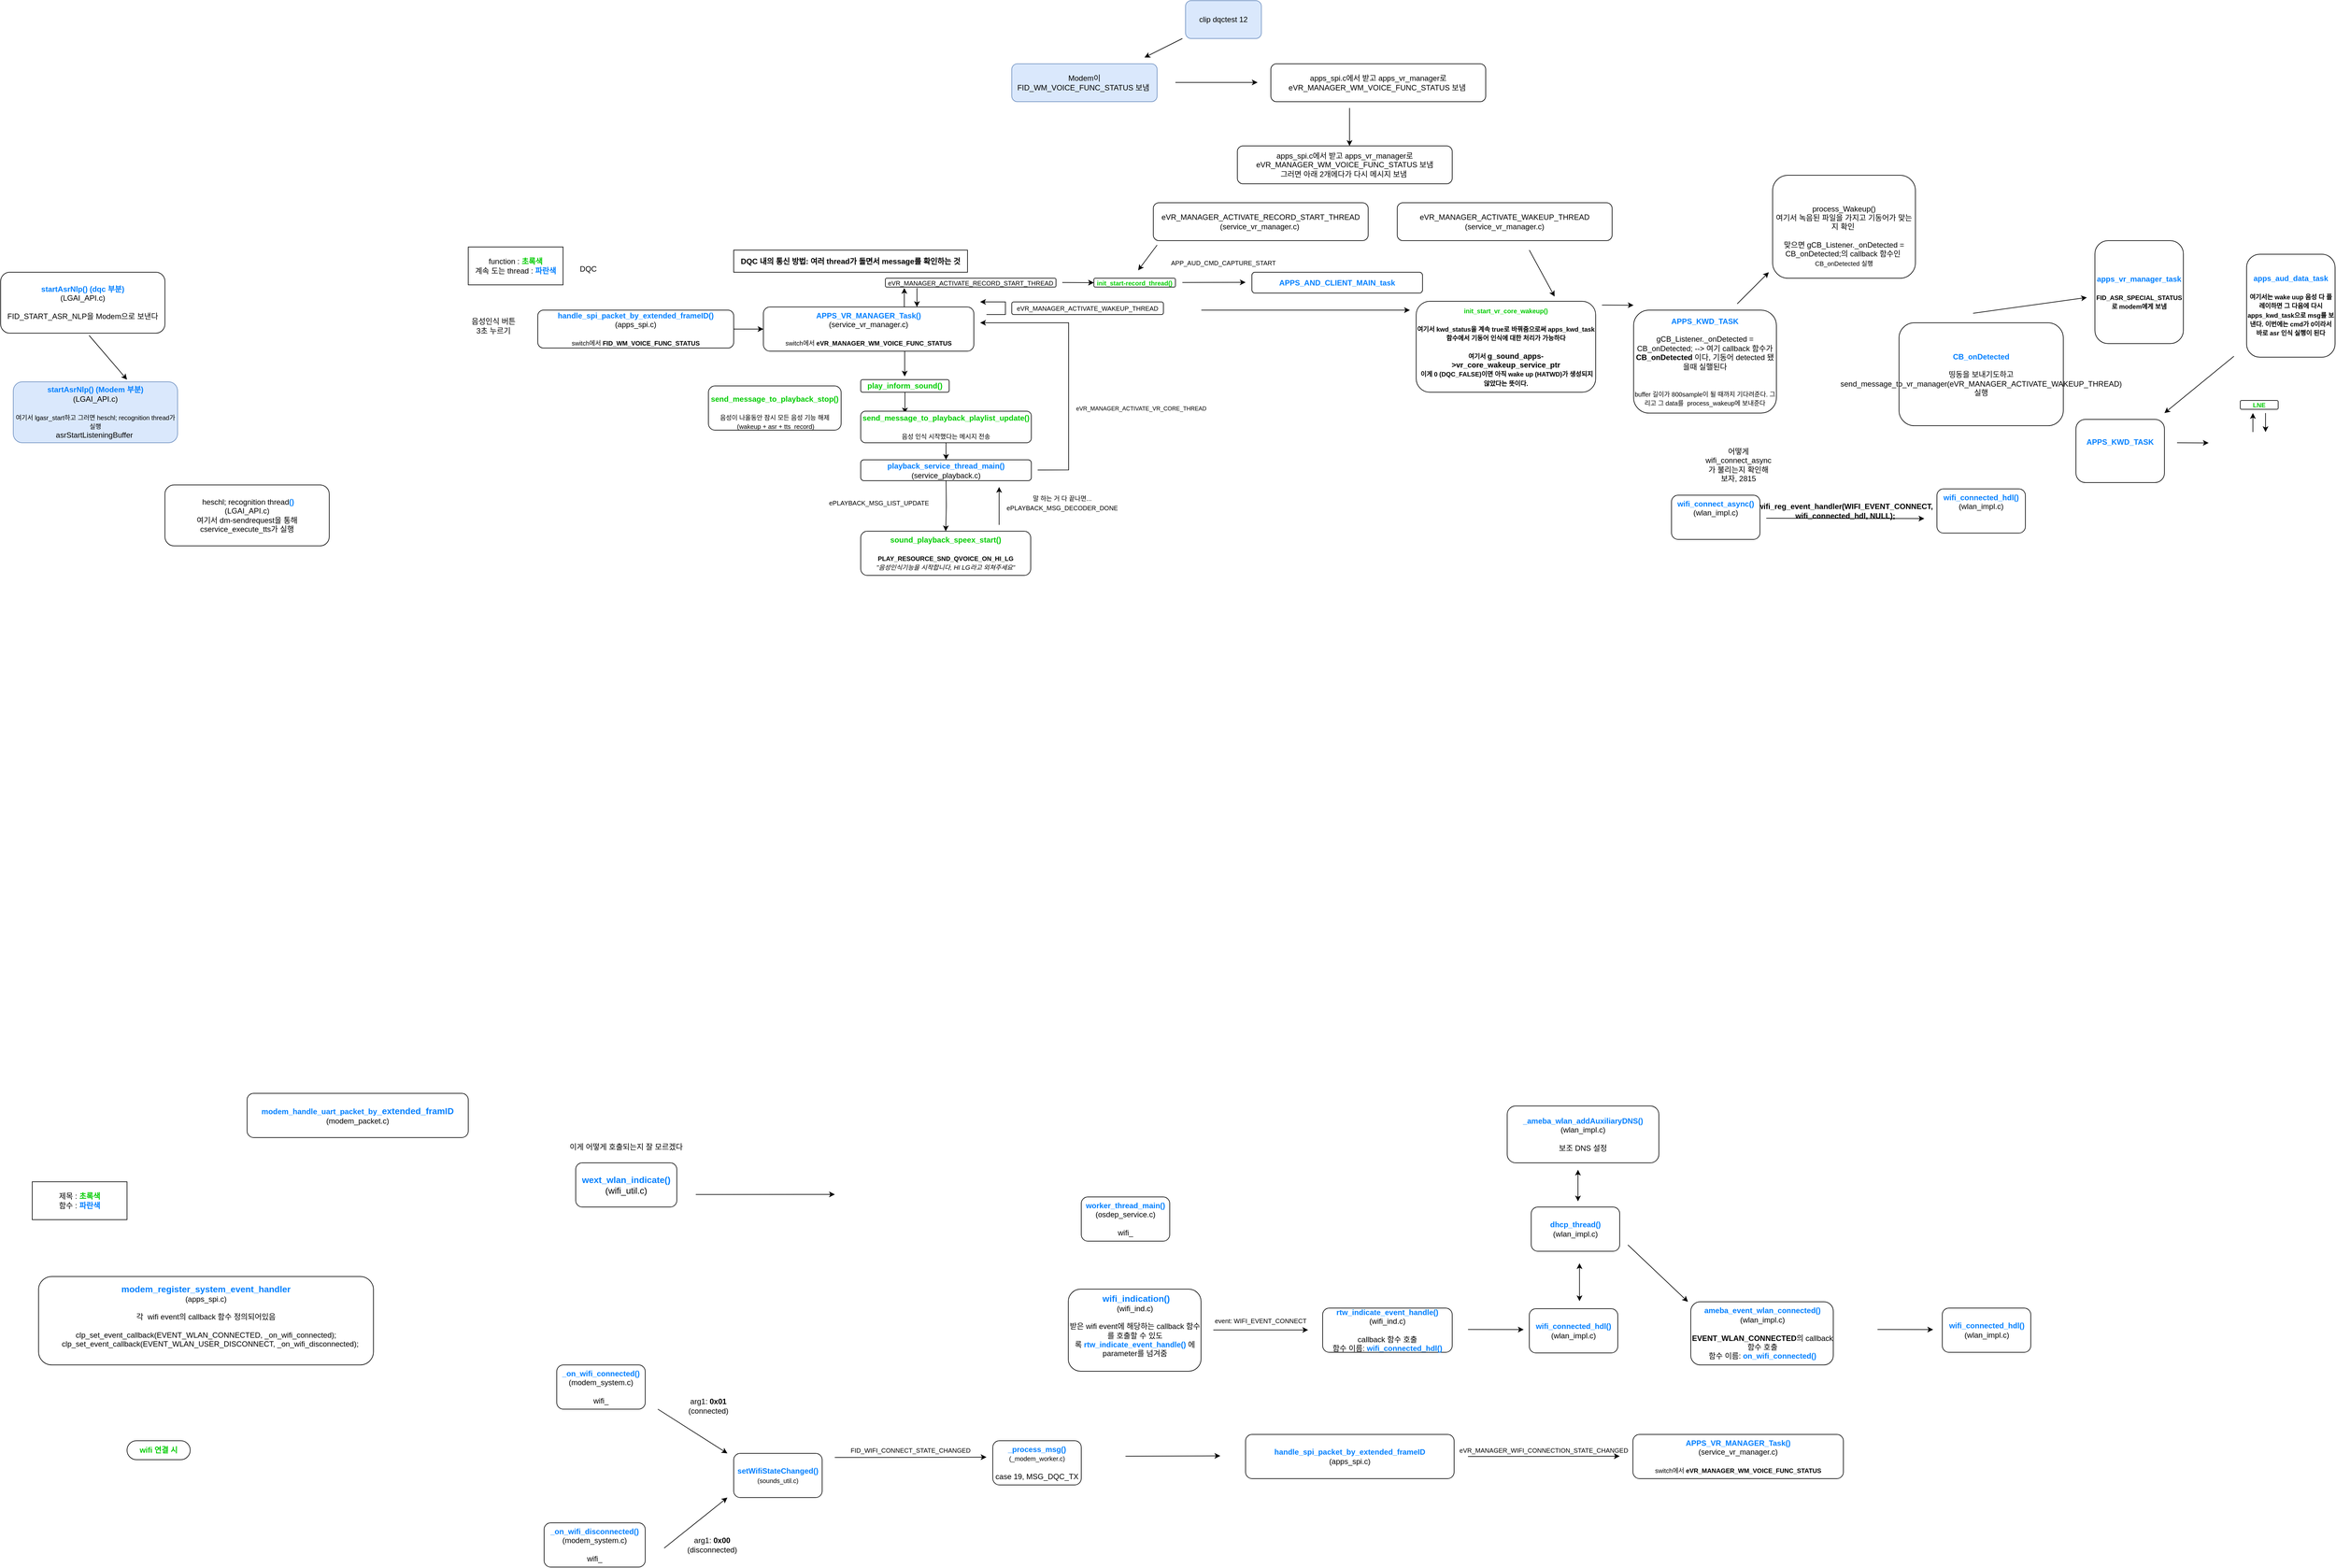 <mxfile version="21.3.7" type="github">
  <diagram name="페이지-1" id="b9ulTc4KV4PiuijPxStl">
    <mxGraphModel dx="2514" dy="2105" grid="1" gridSize="10" guides="1" tooltips="1" connect="1" arrows="1" fold="1" page="1" pageScale="1" pageWidth="827" pageHeight="1169" math="0" shadow="0">
      <root>
        <mxCell id="0" />
        <mxCell id="1" parent="0" />
        <mxCell id="nuSkMVnRBMjdluR059bn-1" value="음성인식 버튼 3초 누르기" style="text;html=1;strokeColor=none;fillColor=none;align=center;verticalAlign=middle;whiteSpace=wrap;rounded=0;" parent="1" vertex="1">
          <mxGeometry x="10" y="110" width="80" height="50" as="geometry" />
        </mxCell>
        <mxCell id="nuSkMVnRBMjdluR059bn-2" value="DQC" style="text;html=1;strokeColor=none;fillColor=none;align=center;verticalAlign=middle;whiteSpace=wrap;rounded=0;" parent="1" vertex="1">
          <mxGeometry x="160" y="20" width="80" height="50" as="geometry" />
        </mxCell>
        <mxCell id="nuSkMVnRBMjdluR059bn-6" value="" style="edgeStyle=orthogonalEdgeStyle;rounded=0;orthogonalLoop=1;jettySize=auto;html=1;" parent="1" source="nuSkMVnRBMjdluR059bn-3" target="nuSkMVnRBMjdluR059bn-4" edge="1">
          <mxGeometry relative="1" as="geometry" />
        </mxCell>
        <mxCell id="nuSkMVnRBMjdluR059bn-3" value="&lt;font style=&quot;&quot; color=&quot;#007fff&quot;&gt;&lt;b&gt;handle_spi_packet_by_extended_frameID()&lt;/b&gt;&lt;/font&gt;&lt;br&gt;(apps_spi.c)&lt;br&gt;&lt;br&gt;&lt;font style=&quot;font-size: 10px;&quot;&gt;switch에서&amp;nbsp;&lt;b&gt;FID_WM_VOICE_FUNC_STATUS&lt;/b&gt;&lt;/font&gt;" style="rounded=1;whiteSpace=wrap;html=1;" parent="1" vertex="1">
          <mxGeometry x="120" y="110" width="310" height="60" as="geometry" />
        </mxCell>
        <mxCell id="nuSkMVnRBMjdluR059bn-4" value="&lt;b&gt;&lt;font color=&quot;#007fff&quot;&gt;APPS_VR_MANAGER_Task()&lt;/font&gt;&lt;/b&gt;&lt;br&gt;(service_vr_manager.c)&lt;br&gt;&lt;br&gt;&lt;font style=&quot;font-size: 10px;&quot;&gt;switch에서 &lt;b&gt;eVR_MANAGER_WM_VOICE_FUNC_STATUS&lt;/b&gt;&lt;/font&gt;" style="rounded=1;whiteSpace=wrap;html=1;" parent="1" vertex="1">
          <mxGeometry x="477" y="105" width="333" height="70" as="geometry" />
        </mxCell>
        <mxCell id="nuSkMVnRBMjdluR059bn-12" value="&lt;b&gt;DQC 내의 통신 방법: 여러 thread가 돌면서 message를 확인하는 것&lt;/b&gt;" style="rounded=0;whiteSpace=wrap;html=1;" parent="1" vertex="1">
          <mxGeometry x="430" y="15" width="370" height="35" as="geometry" />
        </mxCell>
        <mxCell id="nuSkMVnRBMjdluR059bn-17" value="function : &lt;b style=&quot;color: rgb(0, 204, 0);&quot;&gt;초록색&lt;br&gt;&lt;/b&gt;계속 도는 thread :&lt;font color=&quot;#00cc00&quot;&gt; &lt;/font&gt;&lt;font color=&quot;#007fff&quot;&gt;&lt;b&gt;파란색&lt;/b&gt;&lt;/font&gt;" style="rounded=0;whiteSpace=wrap;html=1;" parent="1" vertex="1">
          <mxGeometry x="10" y="10" width="150" height="60" as="geometry" />
        </mxCell>
        <mxCell id="nuSkMVnRBMjdluR059bn-8" value="&lt;br&gt;&lt;b style=&quot;border-color: var(--border-color); color: rgb(0, 204, 0);&quot;&gt;&lt;font style=&quot;font-size: 12px;&quot;&gt;send_message_to_playback_stop()&lt;/font&gt;&lt;/b&gt;&lt;br&gt;&lt;font style=&quot;font-size: 10px;&quot;&gt;&lt;br&gt;음성이 나올동안 잠시 모든 음성 기능 해제&lt;br&gt;&amp;nbsp;(wakeup + asr + tts_record)&lt;/font&gt;" style="rounded=1;whiteSpace=wrap;html=1;" parent="1" vertex="1">
          <mxGeometry x="390" y="230" width="210" height="70" as="geometry" />
        </mxCell>
        <mxCell id="nuSkMVnRBMjdluR059bn-41" style="edgeStyle=orthogonalEdgeStyle;rounded=0;orthogonalLoop=1;jettySize=auto;html=1;entryX=0.259;entryY=0.068;entryDx=0;entryDy=0;entryPerimeter=0;" parent="1" source="nuSkMVnRBMjdluR059bn-26" target="nuSkMVnRBMjdluR059bn-28" edge="1">
          <mxGeometry relative="1" as="geometry" />
        </mxCell>
        <mxCell id="nuSkMVnRBMjdluR059bn-26" value="&lt;b&gt;&lt;font color=&quot;#00cc00&quot;&gt;play_inform_sound()&lt;br&gt;&lt;/font&gt;&lt;/b&gt;" style="rounded=1;whiteSpace=wrap;html=1;" parent="1" vertex="1">
          <mxGeometry x="631" y="220" width="140" height="20" as="geometry" />
        </mxCell>
        <mxCell id="nuSkMVnRBMjdluR059bn-42" style="edgeStyle=orthogonalEdgeStyle;rounded=0;orthogonalLoop=1;jettySize=auto;html=1;entryX=0.5;entryY=0;entryDx=0;entryDy=0;" parent="1" source="nuSkMVnRBMjdluR059bn-28" target="nuSkMVnRBMjdluR059bn-32" edge="1">
          <mxGeometry relative="1" as="geometry" />
        </mxCell>
        <mxCell id="nuSkMVnRBMjdluR059bn-28" value="&lt;b style=&quot;color: rgb(0, 204, 0);&quot;&gt;send_message_to_playback_playlist_update()&lt;/b&gt;&lt;br&gt;&lt;br&gt;&lt;font style=&quot;font-size: 10px;&quot;&gt;음성 인식 시작했다는 메시지 전송&lt;/font&gt;" style="rounded=1;whiteSpace=wrap;html=1;" parent="1" vertex="1">
          <mxGeometry x="631" y="270" width="270" height="50" as="geometry" />
        </mxCell>
        <mxCell id="nuSkMVnRBMjdluR059bn-43" style="edgeStyle=orthogonalEdgeStyle;rounded=0;orthogonalLoop=1;jettySize=auto;html=1;entryX=0.5;entryY=0;entryDx=0;entryDy=0;" parent="1" edge="1">
          <mxGeometry relative="1" as="geometry">
            <mxPoint x="766.034" y="380" as="sourcePoint" />
            <mxPoint x="765.5" y="460" as="targetPoint" />
          </mxGeometry>
        </mxCell>
        <mxCell id="nuSkMVnRBMjdluR059bn-32" value="&lt;b style=&quot;color: rgb(0, 127, 255);&quot;&gt;playback_service_thread_main()&lt;/b&gt;&lt;br&gt;(service_playback.c)" style="rounded=1;whiteSpace=wrap;html=1;" parent="1" vertex="1">
          <mxGeometry x="631" y="347" width="270" height="33" as="geometry" />
        </mxCell>
        <mxCell id="nuSkMVnRBMjdluR059bn-33" value="&lt;b style=&quot;color: rgb(0, 204, 0);&quot;&gt;sound_playback_speex_start()&lt;/b&gt;&lt;br&gt;&lt;br&gt;&lt;b&gt;&lt;font style=&quot;font-size: 10px;&quot;&gt;PLAY_RESOURCE_SND_QVOICE_ON_HI_LG&lt;/font&gt;&lt;/b&gt;&lt;br&gt;&lt;span style=&quot;font-size: 10px;&quot;&gt;&lt;i&gt;&quot;음성인식기능을 시작합니다, HI LG라고 외쳐주세요&quot;&lt;/i&gt;&lt;/span&gt;" style="rounded=1;whiteSpace=wrap;html=1;" parent="1" vertex="1">
          <mxGeometry x="631" y="460" width="269" height="70" as="geometry" />
        </mxCell>
        <mxCell id="nuSkMVnRBMjdluR059bn-44" value="" style="endArrow=classic;html=1;rounded=0;" parent="1" edge="1">
          <mxGeometry width="50" height="50" relative="1" as="geometry">
            <mxPoint x="700.58" y="175" as="sourcePoint" />
            <mxPoint x="700.58" y="215" as="targetPoint" />
          </mxGeometry>
        </mxCell>
        <mxCell id="VJRcujgouCOZJbLcKrj6-4" value="&lt;font style=&quot;font-size: 10px;&quot;&gt;ePLAYBACK_MSG_LIST_UPDATE&lt;/font&gt;" style="text;html=1;strokeColor=none;fillColor=none;align=center;verticalAlign=middle;whiteSpace=wrap;rounded=0;" vertex="1" parent="1">
          <mxGeometry x="560" y="400" width="200" height="30" as="geometry" />
        </mxCell>
        <mxCell id="VJRcujgouCOZJbLcKrj6-5" value="&lt;font style=&quot;font-size: 10px;&quot;&gt;말 하는 거 다 끝나면...&lt;br&gt;ePLAYBACK_MSG_DECODER_DONE&lt;/font&gt;" style="text;html=1;strokeColor=none;fillColor=none;align=center;verticalAlign=middle;whiteSpace=wrap;rounded=0;" vertex="1" parent="1">
          <mxGeometry x="850" y="400" width="200" height="30" as="geometry" />
        </mxCell>
        <mxCell id="VJRcujgouCOZJbLcKrj6-6" value="" style="endArrow=classic;html=1;rounded=0;" edge="1" parent="1">
          <mxGeometry width="50" height="50" relative="1" as="geometry">
            <mxPoint x="850" y="450" as="sourcePoint" />
            <mxPoint x="850" y="390" as="targetPoint" />
          </mxGeometry>
        </mxCell>
        <mxCell id="VJRcujgouCOZJbLcKrj6-7" value="" style="endArrow=classic;html=1;rounded=0;" edge="1" parent="1">
          <mxGeometry width="50" height="50" relative="1" as="geometry">
            <mxPoint x="911" y="363.16" as="sourcePoint" />
            <mxPoint x="820" y="130" as="targetPoint" />
            <Array as="points">
              <mxPoint x="960" y="363" />
              <mxPoint x="960" y="130" />
              <mxPoint x="930" y="130" />
            </Array>
          </mxGeometry>
        </mxCell>
        <mxCell id="VJRcujgouCOZJbLcKrj6-8" value="&lt;font style=&quot;font-size: 9px;&quot;&gt;eVR_MANAGER_ACTIVATE_VR_CORE_THREAD&lt;/font&gt;" style="text;html=1;strokeColor=none;fillColor=none;align=center;verticalAlign=middle;whiteSpace=wrap;rounded=0;" vertex="1" parent="1">
          <mxGeometry x="950" y="250" width="250" height="30" as="geometry" />
        </mxCell>
        <mxCell id="VJRcujgouCOZJbLcKrj6-10" value="" style="endArrow=classic;html=1;rounded=0;" edge="1" parent="1">
          <mxGeometry width="50" height="50" relative="1" as="geometry">
            <mxPoint x="830" y="117" as="sourcePoint" />
            <mxPoint x="820" y="97" as="targetPoint" />
            <Array as="points">
              <mxPoint x="860" y="117" />
              <mxPoint x="860" y="97" />
            </Array>
          </mxGeometry>
        </mxCell>
        <mxCell id="VJRcujgouCOZJbLcKrj6-12" value="&lt;font style=&quot;font-size: 10px;&quot;&gt;eVR_MANAGER_ACTIVATE_WAKEUP_THREAD&lt;/font&gt;" style="rounded=1;whiteSpace=wrap;html=1;" vertex="1" parent="1">
          <mxGeometry x="870" y="97" width="240" height="20" as="geometry" />
        </mxCell>
        <mxCell id="VJRcujgouCOZJbLcKrj6-13" value="&lt;font style=&quot;font-size: 10px;&quot;&gt;eVR_MANAGER_ACTIVATE_RECORD_START_THREAD&lt;/font&gt;" style="rounded=1;whiteSpace=wrap;html=1;" vertex="1" parent="1">
          <mxGeometry x="670" y="59.5" width="270" height="14" as="geometry" />
        </mxCell>
        <mxCell id="VJRcujgouCOZJbLcKrj6-16" value="&lt;font color=&quot;#007fff&quot;&gt;&lt;b&gt;APPS_AND_CLIENT_MAIN_task&lt;/b&gt;&lt;/font&gt;" style="rounded=1;whiteSpace=wrap;html=1;" vertex="1" parent="1">
          <mxGeometry x="1250" y="50" width="270" height="33" as="geometry" />
        </mxCell>
        <mxCell id="VJRcujgouCOZJbLcKrj6-18" value="&lt;font size=&quot;1&quot;&gt;APP_AUD_CMD_CAPTURE_START&lt;/font&gt;" style="text;html=1;strokeColor=none;fillColor=none;align=center;verticalAlign=middle;whiteSpace=wrap;rounded=0;" vertex="1" parent="1">
          <mxGeometry x="1080" y="20" width="250" height="30" as="geometry" />
        </mxCell>
        <mxCell id="VJRcujgouCOZJbLcKrj6-20" value="" style="endArrow=classic;html=1;rounded=0;" edge="1" parent="1">
          <mxGeometry width="50" height="50" relative="1" as="geometry">
            <mxPoint x="1140" y="66.26" as="sourcePoint" />
            <mxPoint x="1240" y="66" as="targetPoint" />
          </mxGeometry>
        </mxCell>
        <mxCell id="VJRcujgouCOZJbLcKrj6-21" value="&lt;span style=&quot;font-size: 10px;&quot;&gt;&lt;font color=&quot;#00cc00&quot;&gt;&lt;b&gt;init_start-record_thread()&lt;/b&gt;&lt;/font&gt;&lt;/span&gt;" style="rounded=1;whiteSpace=wrap;html=1;" vertex="1" parent="1">
          <mxGeometry x="1000" y="59.5" width="129" height="14" as="geometry" />
        </mxCell>
        <mxCell id="VJRcujgouCOZJbLcKrj6-22" value="" style="endArrow=classic;html=1;rounded=0;" edge="1" parent="1">
          <mxGeometry width="50" height="50" relative="1" as="geometry">
            <mxPoint x="950" y="66.26" as="sourcePoint" />
            <mxPoint x="1000" y="66.5" as="targetPoint" />
          </mxGeometry>
        </mxCell>
        <mxCell id="VJRcujgouCOZJbLcKrj6-23" value="&lt;font style=&quot;font-size: 10px; font-weight: bold;&quot; color=&quot;#00cc00&quot;&gt;init_start_vr_core_wakeup()&lt;/font&gt;&lt;br&gt;&lt;br&gt;&lt;b style=&quot;font-size: 10px;&quot;&gt;여기서 kwd_status을 계속 true로 바꿔줌으로써 apps_kwd_task 함수에서 기동어 인식에 대한 처리가 가능하다&lt;/b&gt;&lt;br&gt;&lt;br&gt;&lt;b style=&quot;font-size: 10px;&quot;&gt;여기서 &lt;/b&gt;&lt;b&gt;g_sound_apps-&amp;gt;vr_core_wakeup_service_ptr&lt;/b&gt;&lt;br&gt;&lt;b style=&quot;font-size: 10px;&quot;&gt;&amp;nbsp;이게 0 (DQC_FALSE)이면 아직 wake up (HATWD)가 생성되지 않았다는 뜻이다.&lt;/b&gt;" style="rounded=1;whiteSpace=wrap;html=1;" vertex="1" parent="1">
          <mxGeometry x="1510" y="96" width="284" height="144" as="geometry" />
        </mxCell>
        <mxCell id="VJRcujgouCOZJbLcKrj6-24" value="" style="endArrow=classic;html=1;rounded=0;" edge="1" parent="1">
          <mxGeometry width="50" height="50" relative="1" as="geometry">
            <mxPoint x="1170" y="110" as="sourcePoint" />
            <mxPoint x="1500" y="110" as="targetPoint" />
          </mxGeometry>
        </mxCell>
        <mxCell id="VJRcujgouCOZJbLcKrj6-27" value="" style="endArrow=classic;html=1;rounded=0;" edge="1" parent="1">
          <mxGeometry width="50" height="50" relative="1" as="geometry">
            <mxPoint x="1804" y="102" as="sourcePoint" />
            <mxPoint x="1854" y="102.24" as="targetPoint" />
          </mxGeometry>
        </mxCell>
        <mxCell id="VJRcujgouCOZJbLcKrj6-28" value="&lt;font style=&quot;&quot;&gt;&lt;b style=&quot;color: rgb(0, 127, 255);&quot;&gt;&lt;font style=&quot;font-size: 12px;&quot;&gt;APPS_KWD_TASK&lt;/font&gt;&lt;/b&gt;&lt;br&gt;&lt;br&gt;gCB_Listener._onDetected = CB_onDetected; --&amp;gt; 여기 callback 함수가 &lt;b&gt;CB_onDetected&lt;/b&gt; 이다, 기동어 detected 됐을때 실핼된다&lt;br&gt;&lt;br&gt;&lt;br&gt;&lt;span style=&quot;font-size: 10px;&quot;&gt;buffer 길이가 800sample이 될 때까지 기다려준다. 그리고 그 data를&amp;nbsp; process_wakeup에 보내준다&lt;/span&gt;&lt;br&gt;&lt;/font&gt;" style="rounded=1;whiteSpace=wrap;html=1;" vertex="1" parent="1">
          <mxGeometry x="1854" y="110" width="226" height="163" as="geometry" />
        </mxCell>
        <mxCell id="VJRcujgouCOZJbLcKrj6-29" value="&lt;div&gt;&lt;b&gt;&amp;nbsp; &amp;nbsp; wifi_reg_event_handler(WIFI_EVENT_CONNECT, wifi_connected_hdl, NULL);&lt;/b&gt;&lt;/div&gt;&lt;div&gt;&lt;br&gt;&lt;/div&gt;" style="text;html=1;strokeColor=none;fillColor=none;align=center;verticalAlign=middle;whiteSpace=wrap;rounded=0;" vertex="1" parent="1">
          <mxGeometry x="2074" y="403" width="230" height="50" as="geometry" />
        </mxCell>
        <mxCell id="VJRcujgouCOZJbLcKrj6-30" value="&lt;font style=&quot;&quot;&gt;&lt;b style=&quot;color: rgb(0, 127, 255);&quot;&gt;&lt;font style=&quot;font-size: 12px;&quot;&gt;APPS_KWD_TASK&lt;/font&gt;&lt;/b&gt;&lt;br&gt;&lt;br&gt;&lt;br&gt;&lt;/font&gt;" style="rounded=1;whiteSpace=wrap;html=1;" vertex="1" parent="1">
          <mxGeometry x="2554" y="283" width="140" height="100" as="geometry" />
        </mxCell>
        <mxCell id="VJRcujgouCOZJbLcKrj6-31" value="&lt;font size=&quot;1&quot; color=&quot;#00cc00&quot;&gt;&lt;b style=&quot;font-size: 12px;&quot;&gt;wifi 연결 시&lt;/b&gt;&lt;/font&gt;" style="rounded=1;whiteSpace=wrap;html=1;arcSize=50;" vertex="1" parent="1">
          <mxGeometry x="-530" y="1900" width="100" height="30" as="geometry" />
        </mxCell>
        <mxCell id="VJRcujgouCOZJbLcKrj6-32" value="" style="endArrow=classic;html=1;rounded=0;" edge="1" parent="1">
          <mxGeometry width="50" height="50" relative="1" as="geometry">
            <mxPoint x="2714" y="320" as="sourcePoint" />
            <mxPoint x="2764" y="320.24" as="targetPoint" />
          </mxGeometry>
        </mxCell>
        <mxCell id="VJRcujgouCOZJbLcKrj6-33" value="&lt;font color=&quot;#00cc00&quot;&gt;&lt;span style=&quot;font-size: 10px;&quot;&gt;&lt;b&gt;LNE&lt;/b&gt;&lt;/span&gt;&lt;/font&gt;" style="rounded=1;whiteSpace=wrap;html=1;" vertex="1" parent="1">
          <mxGeometry x="2814" y="253" width="60" height="14" as="geometry" />
        </mxCell>
        <mxCell id="VJRcujgouCOZJbLcKrj6-34" value="" style="endArrow=classic;html=1;rounded=0;" edge="1" parent="1">
          <mxGeometry width="50" height="50" relative="1" as="geometry">
            <mxPoint x="2834" y="303" as="sourcePoint" />
            <mxPoint x="2834" y="273" as="targetPoint" />
          </mxGeometry>
        </mxCell>
        <mxCell id="VJRcujgouCOZJbLcKrj6-35" value="" style="endArrow=classic;html=1;rounded=0;" edge="1" parent="1">
          <mxGeometry width="50" height="50" relative="1" as="geometry">
            <mxPoint x="2854" y="273" as="sourcePoint" />
            <mxPoint x="2854" y="303" as="targetPoint" />
          </mxGeometry>
        </mxCell>
        <mxCell id="VJRcujgouCOZJbLcKrj6-36" value="" style="endArrow=classic;html=1;rounded=0;" edge="1" parent="1">
          <mxGeometry width="50" height="50" relative="1" as="geometry">
            <mxPoint x="700" y="105" as="sourcePoint" />
            <mxPoint x="700" y="75" as="targetPoint" />
          </mxGeometry>
        </mxCell>
        <mxCell id="VJRcujgouCOZJbLcKrj6-37" value="" style="endArrow=classic;html=1;rounded=0;" edge="1" parent="1">
          <mxGeometry width="50" height="50" relative="1" as="geometry">
            <mxPoint x="720" y="75" as="sourcePoint" />
            <mxPoint x="720" y="105" as="targetPoint" />
          </mxGeometry>
        </mxCell>
        <mxCell id="VJRcujgouCOZJbLcKrj6-39" value="&lt;font style=&quot;&quot;&gt;&lt;font color=&quot;#007fff&quot;&gt;&lt;b&gt;setWifiStateChanged()&lt;br&gt;&lt;/b&gt;&lt;/font&gt;&lt;font style=&quot;font-size: 10px;&quot;&gt;(sounds_util.c)&lt;/font&gt;&lt;br&gt;&lt;/font&gt;" style="rounded=1;whiteSpace=wrap;html=1;" vertex="1" parent="1">
          <mxGeometry x="430" y="1920" width="140" height="70" as="geometry" />
        </mxCell>
        <mxCell id="VJRcujgouCOZJbLcKrj6-40" value="&lt;font style=&quot;&quot;&gt;&lt;b style=&quot;color: rgb(0, 127, 255);&quot;&gt;handle_spi_packet_by_extended_frameID&lt;/b&gt;&lt;br&gt;(apps_spi.c)&lt;br&gt;&lt;/font&gt;" style="rounded=1;whiteSpace=wrap;html=1;" vertex="1" parent="1">
          <mxGeometry x="1240" y="1890" width="330" height="70" as="geometry" />
        </mxCell>
        <mxCell id="VJRcujgouCOZJbLcKrj6-41" value="" style="endArrow=classic;html=1;rounded=0;" edge="1" parent="1">
          <mxGeometry width="50" height="50" relative="1" as="geometry">
            <mxPoint x="590" y="1926.5" as="sourcePoint" />
            <mxPoint x="830" y="1926" as="targetPoint" />
          </mxGeometry>
        </mxCell>
        <mxCell id="VJRcujgouCOZJbLcKrj6-42" value="&lt;font style=&quot;font-size: 10px;&quot;&gt;FID_WIFI_CONNECT_STATE_CHANGED&lt;/font&gt;" style="text;html=1;strokeColor=none;fillColor=none;align=center;verticalAlign=middle;whiteSpace=wrap;rounded=0;" vertex="1" parent="1">
          <mxGeometry x="610" y="1900" width="200" height="30" as="geometry" />
        </mxCell>
        <mxCell id="VJRcujgouCOZJbLcKrj6-43" value="&lt;b&gt;&lt;font color=&quot;#007fff&quot;&gt;APPS_VR_MANAGER_Task()&lt;/font&gt;&lt;/b&gt;&lt;br&gt;(service_vr_manager.c)&lt;br&gt;&lt;br&gt;&lt;font style=&quot;font-size: 10px;&quot;&gt;switch에서 &lt;b&gt;eVR_MANAGER_WM_VOICE_FUNC_STATUS&lt;/b&gt;&lt;/font&gt;" style="rounded=1;whiteSpace=wrap;html=1;" vertex="1" parent="1">
          <mxGeometry x="1853" y="1890" width="333" height="70" as="geometry" />
        </mxCell>
        <mxCell id="VJRcujgouCOZJbLcKrj6-44" value="" style="endArrow=classic;html=1;rounded=0;" edge="1" parent="1">
          <mxGeometry width="50" height="50" relative="1" as="geometry">
            <mxPoint x="1592" y="1925" as="sourcePoint" />
            <mxPoint x="1832" y="1924.5" as="targetPoint" />
          </mxGeometry>
        </mxCell>
        <mxCell id="VJRcujgouCOZJbLcKrj6-45" value="&lt;font style=&quot;font-size: 10px;&quot;&gt;eVR_MANAGER_WIFI_CONNECTION_STATE_CHANGED&lt;/font&gt;" style="text;html=1;strokeColor=none;fillColor=none;align=center;verticalAlign=middle;whiteSpace=wrap;rounded=0;" vertex="1" parent="1">
          <mxGeometry x="1612" y="1900" width="200" height="30" as="geometry" />
        </mxCell>
        <mxCell id="VJRcujgouCOZJbLcKrj6-46" value="&lt;font style=&quot;&quot;&gt;&lt;font style=&quot;&quot;&gt;&lt;font color=&quot;#007fff&quot;&gt;&lt;b&gt;modem_handle_uart_packet_by&lt;/b&gt;&lt;/font&gt;&lt;span style=&quot;color: rgb(0, 127, 255); font-size: 14px;&quot;&gt;&lt;b&gt;_extended_framID&lt;/b&gt;&lt;/span&gt;&lt;/font&gt;&lt;br&gt;(modem_packet.c)&lt;br&gt;&lt;/font&gt;" style="rounded=1;whiteSpace=wrap;html=1;" vertex="1" parent="1">
          <mxGeometry x="-340" y="1350" width="350" height="70" as="geometry" />
        </mxCell>
        <mxCell id="VJRcujgouCOZJbLcKrj6-47" value="" style="endArrow=classic;html=1;rounded=0;" edge="1" parent="1">
          <mxGeometry width="50" height="50" relative="1" as="geometry">
            <mxPoint x="370" y="1510.08" as="sourcePoint" />
            <mxPoint x="590" y="1510" as="targetPoint" />
          </mxGeometry>
        </mxCell>
        <mxCell id="VJRcujgouCOZJbLcKrj6-48" value="&lt;font style=&quot;font-size: 12px;&quot;&gt;&lt;font style=&quot;font-size: 14px;&quot; color=&quot;#007fff&quot;&gt;&lt;b&gt;&amp;nbsp;wifi_indication()&lt;/b&gt;&lt;/font&gt;&lt;br&gt;(wifi_ind.c)&lt;br&gt;&lt;br&gt;받은 wifi event에 해당하는 callback 함수를 호출할 수 있도록&amp;nbsp;&lt;b style=&quot;border-color: var(--border-color); color: rgb(0, 127, 255);&quot;&gt;rtw_indicate_event_handle() &lt;/b&gt;&lt;span style=&quot;border-color: var(--border-color);&quot;&gt;에 parameter를 넘겨줌&lt;/span&gt;&lt;br&gt;&amp;nbsp;&lt;br&gt;&lt;/font&gt;" style="rounded=1;whiteSpace=wrap;html=1;" vertex="1" parent="1">
          <mxGeometry x="959.5" y="1660" width="210" height="130" as="geometry" />
        </mxCell>
        <mxCell id="VJRcujgouCOZJbLcKrj6-51" value="&lt;font style=&quot;&quot;&gt;&lt;font color=&quot;#007fff&quot;&gt;&lt;b&gt;worker_thread_main()&lt;/b&gt;&lt;/font&gt;&lt;br&gt;(osdep_service.c)&lt;br&gt;&lt;br&gt;wifi_&lt;br&gt;&lt;/font&gt;" style="rounded=1;whiteSpace=wrap;html=1;" vertex="1" parent="1">
          <mxGeometry x="980" y="1514" width="140" height="70" as="geometry" />
        </mxCell>
        <mxCell id="VJRcujgouCOZJbLcKrj6-52" value="&lt;font style=&quot;&quot;&gt;&lt;font color=&quot;#007fff&quot;&gt;&lt;b&gt;rtw_indicate_event_handle()&lt;/b&gt;&lt;/font&gt;&lt;br&gt;(wifi_ind.c)&lt;br&gt;&lt;br&gt;callback 함수 호출&lt;br&gt;함수 이름:&amp;nbsp;&lt;b style=&quot;border-color: var(--border-color); color: rgb(0, 127, 255);&quot;&gt;wifi_connected_hdl()&lt;/b&gt;&lt;br&gt;&lt;/font&gt;" style="rounded=1;whiteSpace=wrap;html=1;" vertex="1" parent="1">
          <mxGeometry x="1362" y="1690" width="205" height="70" as="geometry" />
        </mxCell>
        <mxCell id="VJRcujgouCOZJbLcKrj6-53" value="&lt;font style=&quot;&quot;&gt;&lt;font color=&quot;#007fff&quot;&gt;&lt;b&gt;_on_wifi_connected()&lt;/b&gt;&lt;/font&gt;&lt;br&gt;(modem_system.c)&lt;br&gt;&lt;br&gt;wifi_&lt;br&gt;&lt;/font&gt;" style="rounded=1;whiteSpace=wrap;html=1;" vertex="1" parent="1">
          <mxGeometry x="150" y="1780" width="140" height="70" as="geometry" />
        </mxCell>
        <mxCell id="VJRcujgouCOZJbLcKrj6-54" value="" style="endArrow=classic;html=1;rounded=0;" edge="1" parent="1">
          <mxGeometry width="50" height="50" relative="1" as="geometry">
            <mxPoint x="310" y="1850" as="sourcePoint" />
            <mxPoint x="420" y="1920" as="targetPoint" />
          </mxGeometry>
        </mxCell>
        <mxCell id="VJRcujgouCOZJbLcKrj6-55" value="arg1: &lt;b&gt;0x01&lt;/b&gt;&lt;br&gt;(connected)" style="text;html=1;strokeColor=none;fillColor=none;align=center;verticalAlign=middle;whiteSpace=wrap;rounded=0;" vertex="1" parent="1">
          <mxGeometry x="350" y="1820" width="80" height="50" as="geometry" />
        </mxCell>
        <mxCell id="VJRcujgouCOZJbLcKrj6-56" value="&lt;font style=&quot;&quot;&gt;&lt;font color=&quot;#007fff&quot; style=&quot;&quot;&gt;&lt;b&gt;_process_msg()&lt;br&gt;&lt;/b&gt;&lt;/font&gt;&lt;font style=&quot;font-size: 10px;&quot;&gt;(_modem_worker.c)&lt;br&gt;&lt;/font&gt;&lt;br&gt;case 19, MSG_DQC_TX&lt;br&gt;&lt;/font&gt;" style="rounded=1;whiteSpace=wrap;html=1;" vertex="1" parent="1">
          <mxGeometry x="840" y="1900" width="140" height="70" as="geometry" />
        </mxCell>
        <mxCell id="VJRcujgouCOZJbLcKrj6-57" value="" style="endArrow=classic;html=1;rounded=0;" edge="1" parent="1">
          <mxGeometry width="50" height="50" relative="1" as="geometry">
            <mxPoint x="1050" y="1924.5" as="sourcePoint" />
            <mxPoint x="1200" y="1924" as="targetPoint" />
          </mxGeometry>
        </mxCell>
        <mxCell id="VJRcujgouCOZJbLcKrj6-58" value="&lt;font style=&quot;&quot;&gt;&lt;font color=&quot;#007fff&quot;&gt;&lt;b&gt;&lt;br&gt;&lt;font style=&quot;font-size: 14px;&quot;&gt;modem_register_system_event_handler&lt;/font&gt;&lt;br&gt;&lt;/b&gt;&lt;/font&gt;(apps_spi.c)&lt;br&gt;&lt;br&gt;각&amp;nbsp; wifi event의 callback 함수 정의되어있음&lt;br&gt;&lt;br&gt;clp_set_event_callback(EVENT_WLAN_CONNECTED, _on_wifi_connected);&lt;br&gt;&lt;div&gt;&amp;nbsp; &amp;nbsp; clp_set_event_callback(EVENT_WLAN_USER_DISCONNECT, _on_wifi_disconnected);&lt;/div&gt;&lt;div&gt;&lt;br&gt;&lt;/div&gt;&lt;br&gt;&lt;/font&gt;" style="rounded=1;whiteSpace=wrap;html=1;" vertex="1" parent="1">
          <mxGeometry x="-670" y="1640" width="530" height="140" as="geometry" />
        </mxCell>
        <mxCell id="VJRcujgouCOZJbLcKrj6-61" value="&lt;font style=&quot;&quot;&gt;&lt;font color=&quot;#007fff&quot;&gt;&lt;b&gt;wifi_connect_async()&lt;/b&gt;&lt;/font&gt;(wlan_impl.c)&lt;br&gt;&lt;br&gt;&lt;br&gt;&lt;/font&gt;" style="rounded=1;whiteSpace=wrap;html=1;" vertex="1" parent="1">
          <mxGeometry x="1914" y="403" width="140" height="70" as="geometry" />
        </mxCell>
        <mxCell id="VJRcujgouCOZJbLcKrj6-62" value="" style="endArrow=classic;html=1;rounded=0;" edge="1" parent="1">
          <mxGeometry width="50" height="50" relative="1" as="geometry">
            <mxPoint x="2064" y="439.5" as="sourcePoint" />
            <mxPoint x="2314" y="440" as="targetPoint" />
          </mxGeometry>
        </mxCell>
        <mxCell id="VJRcujgouCOZJbLcKrj6-63" value="&lt;font style=&quot;&quot;&gt;&lt;font color=&quot;#007fff&quot;&gt;&lt;b&gt;wifi_connected_hdl()&lt;/b&gt;&lt;/font&gt;(wlan_impl.c)&lt;br&gt;&lt;br&gt;&lt;br&gt;&lt;/font&gt;" style="rounded=1;whiteSpace=wrap;html=1;" vertex="1" parent="1">
          <mxGeometry x="2334" y="393" width="140" height="70" as="geometry" />
        </mxCell>
        <mxCell id="VJRcujgouCOZJbLcKrj6-65" value="&lt;font style=&quot;&quot;&gt;&lt;font color=&quot;#007fff&quot;&gt;&lt;b&gt;dhcp_thread()&lt;/b&gt;&lt;/font&gt;(wlan_impl.c)&lt;br&gt;&lt;/font&gt;" style="rounded=1;whiteSpace=wrap;html=1;" vertex="1" parent="1">
          <mxGeometry x="1692" y="1530" width="140" height="70" as="geometry" />
        </mxCell>
        <mxCell id="VJRcujgouCOZJbLcKrj6-67" value="&lt;font style=&quot;&quot;&gt;&lt;font color=&quot;#007fff&quot;&gt;&lt;b&gt;_ameba_wlan_addAuxiliaryDNS()&lt;/b&gt;&lt;/font&gt;(wlan_impl.c)&lt;br&gt;&lt;br&gt;보조 DNS 설정&lt;br&gt;&lt;/font&gt;" style="rounded=1;whiteSpace=wrap;html=1;" vertex="1" parent="1">
          <mxGeometry x="1654" y="1370" width="240" height="90" as="geometry" />
        </mxCell>
        <mxCell id="VJRcujgouCOZJbLcKrj6-69" value="" style="endArrow=classic;startArrow=classic;html=1;rounded=0;" edge="1" parent="1">
          <mxGeometry width="50" height="50" relative="1" as="geometry">
            <mxPoint x="1766" y="1521" as="sourcePoint" />
            <mxPoint x="1766" y="1471" as="targetPoint" />
          </mxGeometry>
        </mxCell>
        <mxCell id="VJRcujgouCOZJbLcKrj6-70" value="&lt;span style=&quot;font-size: 10px;&quot;&gt;event: WIFI_EVENT_CONNECT&lt;/span&gt;" style="text;html=1;strokeColor=none;fillColor=none;align=center;verticalAlign=middle;whiteSpace=wrap;rounded=0;" vertex="1" parent="1">
          <mxGeometry x="1189" y="1695" width="150" height="30" as="geometry" />
        </mxCell>
        <mxCell id="VJRcujgouCOZJbLcKrj6-73" value="어떻게 wifi_connect_async 가 불리는지 확인해보자, 2815" style="text;html=1;strokeColor=none;fillColor=none;align=center;verticalAlign=middle;whiteSpace=wrap;rounded=0;" vertex="1" parent="1">
          <mxGeometry x="1990" y="340" width="60" height="30" as="geometry" />
        </mxCell>
        <mxCell id="VJRcujgouCOZJbLcKrj6-74" value="&lt;font style=&quot;font-size: 14px;&quot;&gt;&lt;font style=&quot;font-size: 14px;&quot; color=&quot;#007fff&quot;&gt;&lt;b&gt;wext_wlan_indicate()&lt;/b&gt;&lt;/font&gt;&lt;br&gt;(wifi_util.c)&lt;br&gt;&lt;/font&gt;" style="rounded=1;whiteSpace=wrap;html=1;" vertex="1" parent="1">
          <mxGeometry x="180" y="1460" width="160" height="70" as="geometry" />
        </mxCell>
        <mxCell id="VJRcujgouCOZJbLcKrj6-76" value="&lt;font style=&quot;&quot;&gt;&lt;font color=&quot;#007fff&quot;&gt;&lt;b&gt;_on_wifi_disconnected()&lt;/b&gt;&lt;/font&gt;&lt;br&gt;(modem_system.c)&lt;br&gt;&lt;br&gt;wifi_&lt;br&gt;&lt;/font&gt;" style="rounded=1;whiteSpace=wrap;html=1;" vertex="1" parent="1">
          <mxGeometry x="130" y="2030" width="160" height="70" as="geometry" />
        </mxCell>
        <mxCell id="VJRcujgouCOZJbLcKrj6-80" value="" style="endArrow=classic;html=1;rounded=0;" edge="1" parent="1">
          <mxGeometry width="50" height="50" relative="1" as="geometry">
            <mxPoint x="320" y="2070" as="sourcePoint" />
            <mxPoint x="420" y="1990" as="targetPoint" />
          </mxGeometry>
        </mxCell>
        <mxCell id="VJRcujgouCOZJbLcKrj6-82" value="arg1: &lt;b&gt;0x00&lt;/b&gt;&lt;br&gt;(disconnected)" style="text;html=1;strokeColor=none;fillColor=none;align=center;verticalAlign=middle;whiteSpace=wrap;rounded=0;" vertex="1" parent="1">
          <mxGeometry x="356" y="2040" width="80" height="50" as="geometry" />
        </mxCell>
        <mxCell id="VJRcujgouCOZJbLcKrj6-86" value="" style="endArrow=classic;html=1;rounded=0;" edge="1" parent="1">
          <mxGeometry width="50" height="50" relative="1" as="geometry">
            <mxPoint x="1189" y="1724.58" as="sourcePoint" />
            <mxPoint x="1339" y="1724.58" as="targetPoint" />
          </mxGeometry>
        </mxCell>
        <mxCell id="VJRcujgouCOZJbLcKrj6-87" value="제목 : &lt;b style=&quot;color: rgb(0, 204, 0);&quot;&gt;초록색&lt;br&gt;&lt;/b&gt;함수 :&lt;font color=&quot;#00cc00&quot;&gt; &lt;/font&gt;&lt;font color=&quot;#007fff&quot;&gt;&lt;b&gt;파란색&lt;/b&gt;&lt;/font&gt;" style="rounded=0;whiteSpace=wrap;html=1;" vertex="1" parent="1">
          <mxGeometry x="-680" y="1490" width="150" height="60" as="geometry" />
        </mxCell>
        <mxCell id="VJRcujgouCOZJbLcKrj6-88" value="&lt;font style=&quot;&quot;&gt;&lt;font color=&quot;#007fff&quot;&gt;&lt;b&gt;wifi_connected_hdl()&lt;/b&gt;&lt;/font&gt;(wlan_impl.c)&lt;br&gt;&lt;/font&gt;" style="rounded=1;whiteSpace=wrap;html=1;" vertex="1" parent="1">
          <mxGeometry x="1689" y="1691" width="140" height="70" as="geometry" />
        </mxCell>
        <mxCell id="VJRcujgouCOZJbLcKrj6-89" value="" style="endArrow=classic;startArrow=classic;html=1;rounded=0;" edge="1" parent="1">
          <mxGeometry width="50" height="50" relative="1" as="geometry">
            <mxPoint x="1768.41" y="1679" as="sourcePoint" />
            <mxPoint x="1768.41" y="1619" as="targetPoint" />
          </mxGeometry>
        </mxCell>
        <mxCell id="VJRcujgouCOZJbLcKrj6-90" value="" style="endArrow=classic;html=1;rounded=0;" edge="1" parent="1">
          <mxGeometry width="50" height="50" relative="1" as="geometry">
            <mxPoint x="1592" y="1723.82" as="sourcePoint" />
            <mxPoint x="1680" y="1724" as="targetPoint" />
          </mxGeometry>
        </mxCell>
        <mxCell id="VJRcujgouCOZJbLcKrj6-91" value="" style="endArrow=classic;html=1;rounded=0;" edge="1" parent="1">
          <mxGeometry width="50" height="50" relative="1" as="geometry">
            <mxPoint x="1845" y="1590" as="sourcePoint" />
            <mxPoint x="1940" y="1680" as="targetPoint" />
          </mxGeometry>
        </mxCell>
        <mxCell id="VJRcujgouCOZJbLcKrj6-93" value="&lt;font style=&quot;&quot;&gt;&lt;font color=&quot;#007fff&quot;&gt;&lt;b&gt;ameba_event_wlan_connected()&lt;/b&gt;&lt;/font&gt;(wlan_impl.c)&lt;br&gt;&lt;br&gt;&lt;b&gt;EVENT_WLAN_CONNECTED&lt;/b&gt;의 callback 함수 호출&lt;br&gt;함수 이름: &lt;b&gt;&lt;font color=&quot;#007fff&quot;&gt;on_wifi_connected()&lt;/font&gt;&lt;/b&gt;&lt;br&gt;&lt;/font&gt;" style="rounded=1;whiteSpace=wrap;html=1;" vertex="1" parent="1">
          <mxGeometry x="1944.5" y="1680" width="225.5" height="100" as="geometry" />
        </mxCell>
        <mxCell id="VJRcujgouCOZJbLcKrj6-94" value="" style="endArrow=classic;html=1;rounded=0;" edge="1" parent="1">
          <mxGeometry width="50" height="50" relative="1" as="geometry">
            <mxPoint x="2240" y="1723.82" as="sourcePoint" />
            <mxPoint x="2328" y="1724" as="targetPoint" />
          </mxGeometry>
        </mxCell>
        <mxCell id="VJRcujgouCOZJbLcKrj6-95" value="&lt;font style=&quot;&quot;&gt;&lt;font color=&quot;#007fff&quot;&gt;&lt;b&gt;wifi_connected_hdl()&lt;/b&gt;&lt;/font&gt;(wlan_impl.c)&lt;br&gt;&lt;/font&gt;" style="rounded=1;whiteSpace=wrap;html=1;" vertex="1" parent="1">
          <mxGeometry x="2342.5" y="1690" width="140" height="70" as="geometry" />
        </mxCell>
        <mxCell id="VJRcujgouCOZJbLcKrj6-98" value="이게 어떻게 호출되는지 잘 모르겠다" style="text;html=1;strokeColor=none;fillColor=none;align=center;verticalAlign=middle;whiteSpace=wrap;rounded=0;" vertex="1" parent="1">
          <mxGeometry x="140" y="1420" width="240" height="30" as="geometry" />
        </mxCell>
        <mxCell id="VJRcujgouCOZJbLcKrj6-99" value="&lt;font style=&quot;&quot;&gt;&lt;b style=&quot;color: rgb(0, 127, 255);&quot;&gt;&lt;font style=&quot;font-size: 12px;&quot;&gt;CB_onDetected&lt;/font&gt;&lt;/b&gt;&lt;br&gt;&lt;span style=&quot;font-size: 10px;&quot;&gt;&lt;br&gt;&lt;/span&gt;띵동을 보내기도하고&lt;br&gt;send_message_to_vr_manager(eVR_MANAGER_ACTIVATE_WAKEUP_THREAD) 실행&lt;br&gt;&lt;/font&gt;" style="rounded=1;whiteSpace=wrap;html=1;" vertex="1" parent="1">
          <mxGeometry x="2274" y="130" width="260" height="163" as="geometry" />
        </mxCell>
        <mxCell id="VJRcujgouCOZJbLcKrj6-100" value="&lt;font style=&quot;&quot;&gt;&lt;font color=&quot;#007fff&quot;&gt;apps_vr_manager_task&lt;/font&gt;&lt;br&gt;&lt;br&gt;&lt;span style=&quot;font-size: 10px;&quot;&gt;FID_ASR_SPECIAL_STATUS로 modem에게 보냄&lt;/span&gt;&lt;br&gt;&lt;/font&gt;" style="rounded=1;whiteSpace=wrap;html=1;fontStyle=1" vertex="1" parent="1">
          <mxGeometry x="2584" width="140" height="163" as="geometry" />
        </mxCell>
        <mxCell id="VJRcujgouCOZJbLcKrj6-101" value="" style="endArrow=classic;html=1;rounded=0;" edge="1" parent="1">
          <mxGeometry width="50" height="50" relative="1" as="geometry">
            <mxPoint x="2391.25" y="115" as="sourcePoint" />
            <mxPoint x="2571.25" y="90" as="targetPoint" />
          </mxGeometry>
        </mxCell>
        <mxCell id="VJRcujgouCOZJbLcKrj6-102" value="&lt;font style=&quot;&quot;&gt;&lt;font color=&quot;#007fff&quot;&gt;apps_aud_data_task&lt;/font&gt;&lt;br&gt;&lt;br&gt;&lt;span style=&quot;font-size: 10px;&quot;&gt;여기서는 wake uup 음성 다 플레이하면 그 다음에 다시 apps_kwd_task으로 msg를 보낸다. 이번에는 cmd가 0이라서 바로 asr 인식 실행이 된다&lt;/span&gt;&lt;br&gt;&lt;/font&gt;" style="rounded=1;whiteSpace=wrap;html=1;fontStyle=1" vertex="1" parent="1">
          <mxGeometry x="2824" y="21.5" width="140" height="163" as="geometry" />
        </mxCell>
        <mxCell id="VJRcujgouCOZJbLcKrj6-103" value="" style="endArrow=classic;html=1;rounded=0;" edge="1" parent="1">
          <mxGeometry width="50" height="50" relative="1" as="geometry">
            <mxPoint x="2804" y="183" as="sourcePoint" />
            <mxPoint x="2694" y="273" as="targetPoint" />
          </mxGeometry>
        </mxCell>
        <mxCell id="VJRcujgouCOZJbLcKrj6-106" value="&lt;font style=&quot;&quot; color=&quot;#007fff&quot;&gt;&lt;b&gt;startAsrNlp() (Modem 부분)&lt;/b&gt;&lt;/font&gt;&lt;br&gt;(LGAI_API.c)&lt;br&gt;&lt;br&gt;&lt;span style=&quot;font-size: 10px;&quot;&gt;여기서 lgasr_start하고 그러면 heschl; recognition thread가 실행&lt;br&gt;&lt;/span&gt;asrStartListeningBuffer&amp;nbsp;" style="rounded=1;whiteSpace=wrap;html=1;fillColor=#dae8fc;strokeColor=#6c8ebf;" vertex="1" parent="1">
          <mxGeometry x="-710" y="223.5" width="260" height="96.5" as="geometry" />
        </mxCell>
        <mxCell id="VJRcujgouCOZJbLcKrj6-107" value="&amp;nbsp;heschl; recognition thread&lt;font style=&quot;&quot; color=&quot;#007fff&quot;&gt;&lt;b&gt;()&lt;/b&gt;&lt;/font&gt;&lt;br&gt;(LGAI_API.c)&lt;br&gt;여기서 dm-sendrequest을 통해 cservice_execute_tts가 실행" style="rounded=1;whiteSpace=wrap;html=1;" vertex="1" parent="1">
          <mxGeometry x="-470" y="386.75" width="260" height="96.5" as="geometry" />
        </mxCell>
        <mxCell id="VJRcujgouCOZJbLcKrj6-108" value="&lt;font style=&quot;&quot; color=&quot;#007fff&quot;&gt;&lt;b&gt;startAsrNlp() (dqc 부분)&lt;/b&gt;&lt;/font&gt;&lt;br&gt;(LGAI_API.c)&lt;br&gt;&lt;br&gt;FID_START_ASR_NLP을 Modem으로 보낸다" style="rounded=1;whiteSpace=wrap;html=1;" vertex="1" parent="1">
          <mxGeometry x="-730" y="50" width="260" height="96.5" as="geometry" />
        </mxCell>
        <mxCell id="VJRcujgouCOZJbLcKrj6-109" value="" style="endArrow=classic;html=1;rounded=0;" edge="1" parent="1">
          <mxGeometry width="50" height="50" relative="1" as="geometry">
            <mxPoint x="-590" y="150" as="sourcePoint" />
            <mxPoint x="-530" y="220" as="targetPoint" />
          </mxGeometry>
        </mxCell>
        <mxCell id="VJRcujgouCOZJbLcKrj6-110" value="clip dqctest 12" style="rounded=1;whiteSpace=wrap;html=1;fillColor=#dae8fc;strokeColor=#6c8ebf;" vertex="1" parent="1">
          <mxGeometry x="1145" y="-380" width="120" height="60" as="geometry" />
        </mxCell>
        <mxCell id="VJRcujgouCOZJbLcKrj6-111" value="Modem이 FID_WM_VOICE_FUNC_STATUS 보냄&amp;nbsp;" style="rounded=1;whiteSpace=wrap;html=1;fillColor=#dae8fc;strokeColor=#6c8ebf;" vertex="1" parent="1">
          <mxGeometry x="870" y="-280" width="230" height="60" as="geometry" />
        </mxCell>
        <mxCell id="VJRcujgouCOZJbLcKrj6-112" value="apps_spi.c에서 받고 apps_vr_manager로&lt;br&gt;eVR_MANAGER_WM_VOICE_FUNC_STATUS 보냄&amp;nbsp;" style="rounded=1;whiteSpace=wrap;html=1;" vertex="1" parent="1">
          <mxGeometry x="1280" y="-280" width="340" height="60" as="geometry" />
        </mxCell>
        <mxCell id="VJRcujgouCOZJbLcKrj6-113" value="apps_spi.c에서 받고 apps_vr_manager로&lt;br&gt;eVR_MANAGER_WM_VOICE_FUNC_STATUS 보냄&lt;br&gt;그러면 아래 2개에다가 다시 메시지 보냄&amp;nbsp;" style="rounded=1;whiteSpace=wrap;html=1;" vertex="1" parent="1">
          <mxGeometry x="1227" y="-150" width="340" height="60" as="geometry" />
        </mxCell>
        <mxCell id="VJRcujgouCOZJbLcKrj6-114" value="" style="endArrow=classic;html=1;rounded=0;" edge="1" parent="1">
          <mxGeometry width="50" height="50" relative="1" as="geometry">
            <mxPoint x="1140" y="-320" as="sourcePoint" />
            <mxPoint x="1080" y="-290" as="targetPoint" />
          </mxGeometry>
        </mxCell>
        <mxCell id="VJRcujgouCOZJbLcKrj6-115" value="" style="endArrow=classic;html=1;rounded=0;" edge="1" parent="1">
          <mxGeometry width="50" height="50" relative="1" as="geometry">
            <mxPoint x="1129" y="-250.5" as="sourcePoint" />
            <mxPoint x="1259" y="-250.5" as="targetPoint" />
          </mxGeometry>
        </mxCell>
        <mxCell id="VJRcujgouCOZJbLcKrj6-116" value="" style="endArrow=classic;html=1;rounded=0;" edge="1" parent="1">
          <mxGeometry width="50" height="50" relative="1" as="geometry">
            <mxPoint x="1404.5" y="-210" as="sourcePoint" />
            <mxPoint x="1404.5" y="-150" as="targetPoint" />
          </mxGeometry>
        </mxCell>
        <mxCell id="VJRcujgouCOZJbLcKrj6-117" value="eVR_MANAGER_ACTIVATE_RECORD_START_THREAD (service_vr_manager.c)&amp;nbsp;" style="rounded=1;whiteSpace=wrap;html=1;" vertex="1" parent="1">
          <mxGeometry x="1094" y="-60" width="340" height="60" as="geometry" />
        </mxCell>
        <mxCell id="VJRcujgouCOZJbLcKrj6-118" value="eVR_MANAGER_ACTIVATE_WAKEUP_THREAD&lt;br&gt;(service_vr_manager.c)" style="rounded=1;whiteSpace=wrap;html=1;" vertex="1" parent="1">
          <mxGeometry x="1480" y="-60" width="340" height="60" as="geometry" />
        </mxCell>
        <mxCell id="VJRcujgouCOZJbLcKrj6-119" value="" style="endArrow=classic;html=1;rounded=0;" edge="1" parent="1">
          <mxGeometry width="50" height="50" relative="1" as="geometry">
            <mxPoint x="1100" y="7" as="sourcePoint" />
            <mxPoint x="1070" y="47" as="targetPoint" />
          </mxGeometry>
        </mxCell>
        <mxCell id="VJRcujgouCOZJbLcKrj6-120" value="" style="endArrow=classic;html=1;rounded=0;" edge="1" parent="1">
          <mxGeometry width="50" height="50" relative="1" as="geometry">
            <mxPoint x="1689" y="15" as="sourcePoint" />
            <mxPoint x="1729" y="88.5" as="targetPoint" />
          </mxGeometry>
        </mxCell>
        <mxCell id="VJRcujgouCOZJbLcKrj6-121" value="" style="endArrow=classic;html=1;rounded=0;" edge="1" parent="1">
          <mxGeometry width="50" height="50" relative="1" as="geometry">
            <mxPoint x="2018" y="100" as="sourcePoint" />
            <mxPoint x="2068" y="50" as="targetPoint" />
          </mxGeometry>
        </mxCell>
        <mxCell id="VJRcujgouCOZJbLcKrj6-122" value="&lt;font style=&quot;&quot;&gt;&lt;br&gt;&lt;br&gt;process_Wakeup()&lt;br&gt;여기서 녹음된 파일을 가지고 기동어가 맞는지 확인&amp;nbsp;&lt;br&gt;&lt;br&gt;맞으면&amp;nbsp;gCB_Listener._onDetected = CB_onDetected;의 callback 함수인&amp;nbsp;&lt;br&gt;&lt;span style=&quot;font-size: 10px;&quot;&gt;CB_onDetected 실행&lt;/span&gt;&lt;br&gt;&lt;/font&gt;" style="rounded=1;whiteSpace=wrap;html=1;" vertex="1" parent="1">
          <mxGeometry x="2074" y="-103.5" width="226" height="163" as="geometry" />
        </mxCell>
      </root>
    </mxGraphModel>
  </diagram>
</mxfile>
